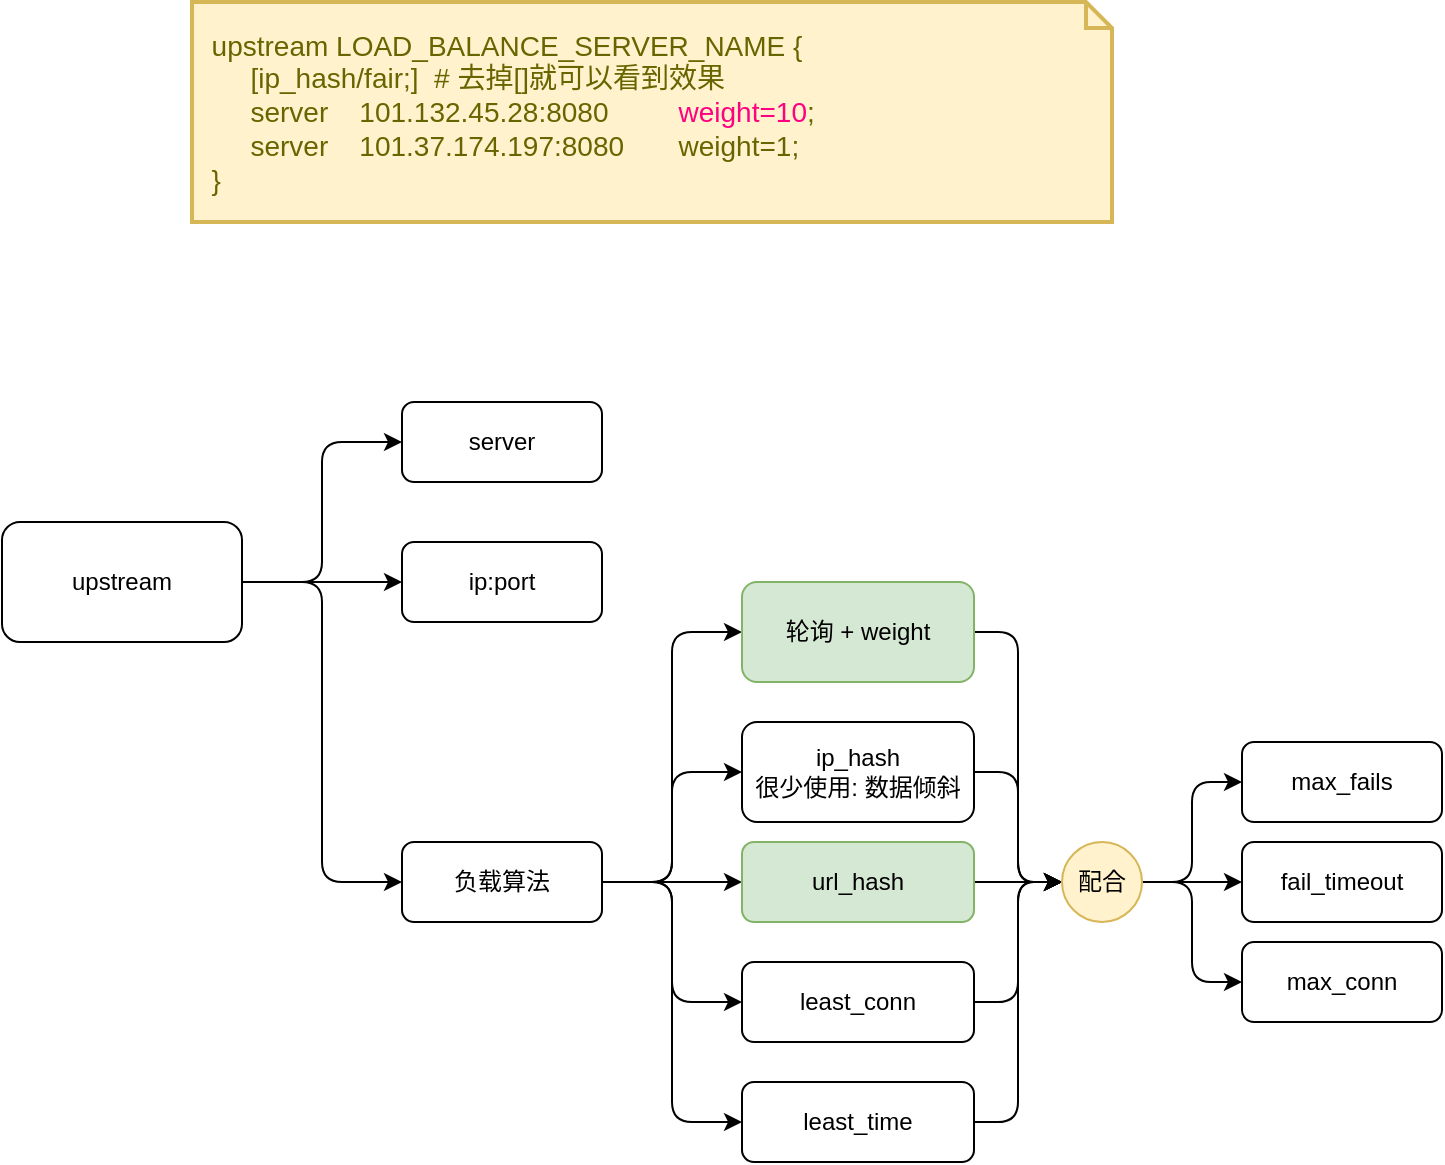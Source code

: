 <mxfile>
    <diagram id="XSX8EnTc8IvHDG49m55Q" name="Page-1">
        <mxGraphModel dx="971" dy="790" grid="1" gridSize="10" guides="1" tooltips="1" connect="1" arrows="1" fold="1" page="1" pageScale="1" pageWidth="850" pageHeight="1100" math="0" shadow="0">
            <root>
                <mxCell id="0"/>
                <mxCell id="1" parent="0"/>
                <mxCell id="8" value="" style="edgeStyle=orthogonalEdgeStyle;rounded=1;orthogonalLoop=1;jettySize=auto;html=1;entryX=0;entryY=0.5;entryDx=0;entryDy=0;" edge="1" parent="1" source="2" target="7">
                    <mxGeometry relative="1" as="geometry"/>
                </mxCell>
                <mxCell id="12" style="edgeStyle=orthogonalEdgeStyle;rounded=1;orthogonalLoop=1;jettySize=auto;html=1;" edge="1" parent="1" source="2" target="10">
                    <mxGeometry relative="1" as="geometry"/>
                </mxCell>
                <mxCell id="13" style="edgeStyle=orthogonalEdgeStyle;rounded=1;orthogonalLoop=1;jettySize=auto;html=1;entryX=0;entryY=0.5;entryDx=0;entryDy=0;" edge="1" parent="1" source="2" target="11">
                    <mxGeometry relative="1" as="geometry"/>
                </mxCell>
                <mxCell id="2" value="upstream" style="rounded=1;whiteSpace=wrap;html=1;" parent="1" vertex="1">
                    <mxGeometry x="44" y="380" width="120" height="60" as="geometry"/>
                </mxCell>
                <mxCell id="4" value="&lt;div&gt;&amp;nbsp; upstream LOAD_BALANCE_SERVER_NAME {&lt;/div&gt;&lt;div&gt;&amp;nbsp; &amp;nbsp; &amp;nbsp; &amp;nbsp;[ip_hash/fair;]&amp;nbsp; # 去掉[]就可以看到效果&lt;/div&gt;&lt;div&gt;&amp;nbsp; &amp;nbsp; &amp;nbsp; &amp;nbsp;server&amp;nbsp; &amp;nbsp; 101.132.45.28:8080&amp;nbsp; &amp;nbsp; &amp;nbsp; &amp;nbsp; &amp;nbsp;&lt;font color=&quot;#ff0080&quot;&gt;weight=10&lt;/font&gt;;&lt;/div&gt;&lt;div&gt;&amp;nbsp; &amp;nbsp; &amp;nbsp; &amp;nbsp;server&amp;nbsp; &amp;nbsp; 101.37.174.197:8080&amp;nbsp; &amp;nbsp; &amp;nbsp; &amp;nbsp;weight=1;&lt;/div&gt;&lt;div&gt;&amp;nbsp; }&lt;/div&gt;" style="shape=note;strokeWidth=2;fontSize=14;size=13;whiteSpace=wrap;html=1;fillColor=#fff2cc;strokeColor=#d6b656;fontColor=#666600;align=left;" vertex="1" parent="1">
                    <mxGeometry x="139" y="120" width="460" height="110" as="geometry"/>
                </mxCell>
                <mxCell id="7" value="server" style="rounded=1;whiteSpace=wrap;html=1;" vertex="1" parent="1">
                    <mxGeometry x="244" y="320" width="100" height="40" as="geometry"/>
                </mxCell>
                <mxCell id="10" value="ip:port" style="rounded=1;whiteSpace=wrap;html=1;" vertex="1" parent="1">
                    <mxGeometry x="244" y="390" width="100" height="40" as="geometry"/>
                </mxCell>
                <mxCell id="15" value="" style="edgeStyle=orthogonalEdgeStyle;rounded=1;orthogonalLoop=1;jettySize=auto;html=1;entryX=0;entryY=0.5;entryDx=0;entryDy=0;" edge="1" parent="1" source="11" target="14">
                    <mxGeometry relative="1" as="geometry"/>
                </mxCell>
                <mxCell id="20" style="edgeStyle=orthogonalEdgeStyle;rounded=1;orthogonalLoop=1;jettySize=auto;html=1;entryX=0;entryY=0.5;entryDx=0;entryDy=0;" edge="1" parent="1" source="11" target="16">
                    <mxGeometry relative="1" as="geometry"/>
                </mxCell>
                <mxCell id="21" style="edgeStyle=orthogonalEdgeStyle;rounded=1;orthogonalLoop=1;jettySize=auto;html=1;" edge="1" parent="1" source="11" target="17">
                    <mxGeometry relative="1" as="geometry"/>
                </mxCell>
                <mxCell id="22" style="edgeStyle=orthogonalEdgeStyle;rounded=1;orthogonalLoop=1;jettySize=auto;html=1;entryX=0;entryY=0.5;entryDx=0;entryDy=0;" edge="1" parent="1" source="11" target="18">
                    <mxGeometry relative="1" as="geometry"/>
                </mxCell>
                <mxCell id="23" style="edgeStyle=orthogonalEdgeStyle;rounded=1;orthogonalLoop=1;jettySize=auto;html=1;entryX=0;entryY=0.5;entryDx=0;entryDy=0;" edge="1" parent="1" source="11" target="19">
                    <mxGeometry relative="1" as="geometry"/>
                </mxCell>
                <mxCell id="11" value="负载算法" style="rounded=1;whiteSpace=wrap;html=1;" vertex="1" parent="1">
                    <mxGeometry x="244" y="540" width="100" height="40" as="geometry"/>
                </mxCell>
                <mxCell id="33" style="edgeStyle=orthogonalEdgeStyle;rounded=1;orthogonalLoop=1;jettySize=auto;html=1;entryX=0;entryY=0.5;entryDx=0;entryDy=0;" edge="1" parent="1" source="14" target="27">
                    <mxGeometry relative="1" as="geometry"/>
                </mxCell>
                <mxCell id="14" value="轮询 + weight" style="rounded=1;whiteSpace=wrap;html=1;fillColor=#d5e8d4;strokeColor=#82b366;" vertex="1" parent="1">
                    <mxGeometry x="414" y="410" width="116" height="50" as="geometry"/>
                </mxCell>
                <mxCell id="34" style="edgeStyle=orthogonalEdgeStyle;rounded=1;orthogonalLoop=1;jettySize=auto;html=1;entryX=0;entryY=0.5;entryDx=0;entryDy=0;" edge="1" parent="1" source="16" target="27">
                    <mxGeometry relative="1" as="geometry"/>
                </mxCell>
                <mxCell id="16" value="ip_hash&lt;br&gt;很少使用: 数据倾斜" style="rounded=1;whiteSpace=wrap;html=1;" vertex="1" parent="1">
                    <mxGeometry x="414" y="480" width="116" height="50" as="geometry"/>
                </mxCell>
                <mxCell id="28" value="" style="edgeStyle=orthogonalEdgeStyle;rounded=1;orthogonalLoop=1;jettySize=auto;html=1;" edge="1" parent="1" source="17" target="27">
                    <mxGeometry relative="1" as="geometry"/>
                </mxCell>
                <mxCell id="17" value="url_hash" style="rounded=1;whiteSpace=wrap;html=1;fillColor=#d5e8d4;strokeColor=#82b366;" vertex="1" parent="1">
                    <mxGeometry x="414" y="540" width="116" height="40" as="geometry"/>
                </mxCell>
                <mxCell id="35" style="edgeStyle=orthogonalEdgeStyle;rounded=1;orthogonalLoop=1;jettySize=auto;html=1;entryX=0;entryY=0.5;entryDx=0;entryDy=0;" edge="1" parent="1" source="18" target="27">
                    <mxGeometry relative="1" as="geometry"/>
                </mxCell>
                <mxCell id="18" value="least_conn" style="rounded=1;whiteSpace=wrap;html=1;" vertex="1" parent="1">
                    <mxGeometry x="414" y="600" width="116" height="40" as="geometry"/>
                </mxCell>
                <mxCell id="36" style="edgeStyle=orthogonalEdgeStyle;rounded=1;orthogonalLoop=1;jettySize=auto;html=1;entryX=0;entryY=0.5;entryDx=0;entryDy=0;" edge="1" parent="1" source="19" target="27">
                    <mxGeometry relative="1" as="geometry"/>
                </mxCell>
                <mxCell id="19" value="least_time" style="rounded=1;whiteSpace=wrap;html=1;" vertex="1" parent="1">
                    <mxGeometry x="414" y="660" width="116" height="40" as="geometry"/>
                </mxCell>
                <mxCell id="24" value="max_fails" style="rounded=1;whiteSpace=wrap;html=1;" vertex="1" parent="1">
                    <mxGeometry x="664" y="490" width="100" height="40" as="geometry"/>
                </mxCell>
                <mxCell id="25" value="fail_timeout" style="rounded=1;whiteSpace=wrap;html=1;" vertex="1" parent="1">
                    <mxGeometry x="664" y="540" width="100" height="40" as="geometry"/>
                </mxCell>
                <mxCell id="26" value="max_conn" style="rounded=1;whiteSpace=wrap;html=1;" vertex="1" parent="1">
                    <mxGeometry x="664" y="590" width="100" height="40" as="geometry"/>
                </mxCell>
                <mxCell id="30" style="edgeStyle=orthogonalEdgeStyle;rounded=1;orthogonalLoop=1;jettySize=auto;html=1;" edge="1" parent="1" source="27" target="25">
                    <mxGeometry relative="1" as="geometry"/>
                </mxCell>
                <mxCell id="31" style="edgeStyle=orthogonalEdgeStyle;rounded=1;orthogonalLoop=1;jettySize=auto;html=1;entryX=0;entryY=0.5;entryDx=0;entryDy=0;" edge="1" parent="1" source="27" target="24">
                    <mxGeometry relative="1" as="geometry"/>
                </mxCell>
                <mxCell id="32" style="edgeStyle=orthogonalEdgeStyle;rounded=1;orthogonalLoop=1;jettySize=auto;html=1;entryX=0;entryY=0.5;entryDx=0;entryDy=0;" edge="1" parent="1" source="27" target="26">
                    <mxGeometry relative="1" as="geometry"/>
                </mxCell>
                <mxCell id="27" value="配合" style="ellipse;whiteSpace=wrap;html=1;rounded=1;fillColor=#fff2cc;strokeColor=#d6b656;" vertex="1" parent="1">
                    <mxGeometry x="574" y="540" width="40" height="40" as="geometry"/>
                </mxCell>
            </root>
        </mxGraphModel>
    </diagram>
</mxfile>
